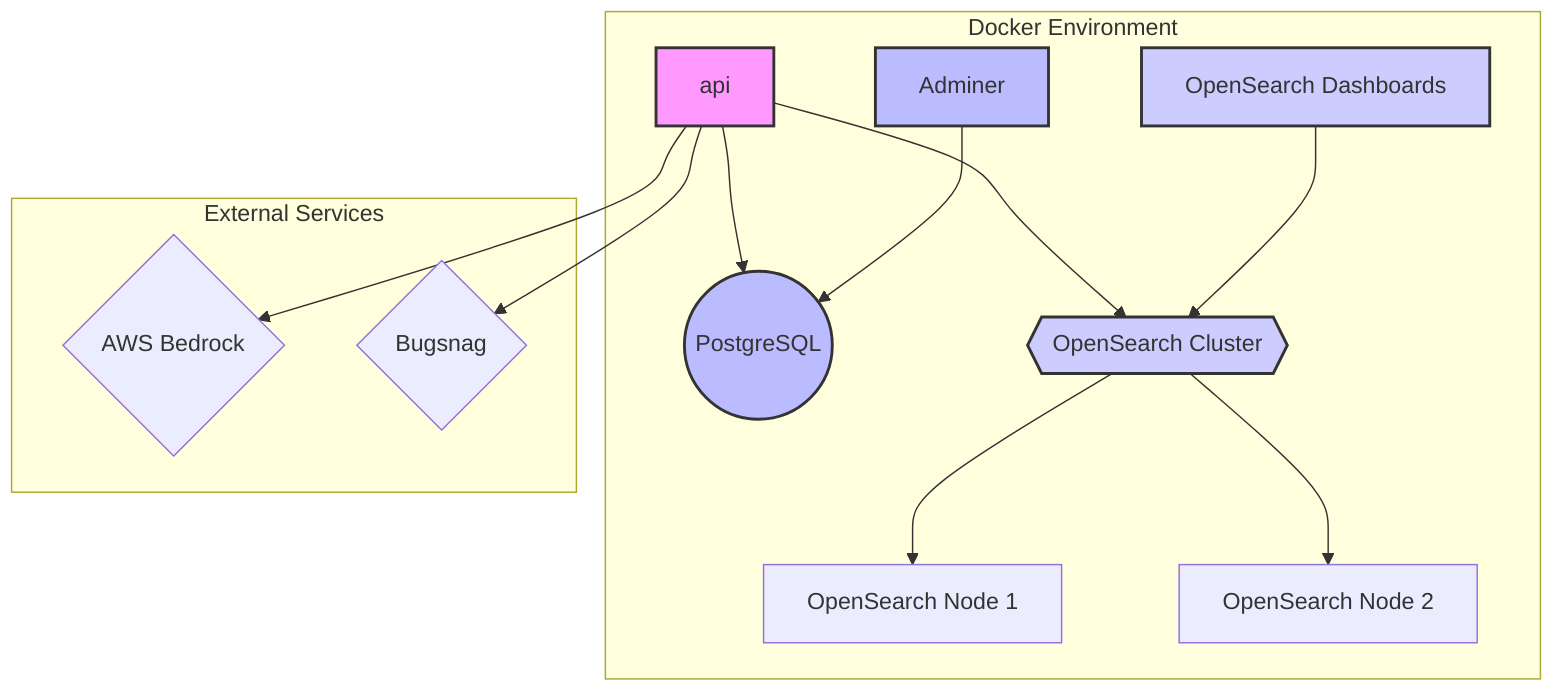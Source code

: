 graph TD
subgraph "Docker Environment"
A[api] --> B((PostgreSQL));
A --> C{{OpenSearch Cluster}};
C --> D[OpenSearch Node 1];
C --> E[OpenSearch Node 2];
F[OpenSearch Dashboards] --> C;
G[Adminer] --> B;
end

    subgraph "External Services"
        A --> H{AWS Bedrock};
        A --> I{Bugsnag};
    end

    style A fill:#f9f,stroke:#333,stroke-width:2px
    style B fill:#bbf,stroke:#333,stroke-width:2px
    style C fill:#ccf,stroke:#333,stroke-width:2px
    style F fill:#ccf,stroke:#333,stroke-width:2px
    style G fill:#bbf,stroke:#333,stroke-width:2px